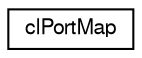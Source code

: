 digraph G
{
  edge [fontname="FreeSans",fontsize="10",labelfontname="FreeSans",labelfontsize="10"];
  node [fontname="FreeSans",fontsize="10",shape=record];
  rankdir=LR;
  Node1 [label="clPortMap",height=0.2,width=0.4,color="black", fillcolor="white", style="filled",URL="$structcl_port_map.html"];
}
